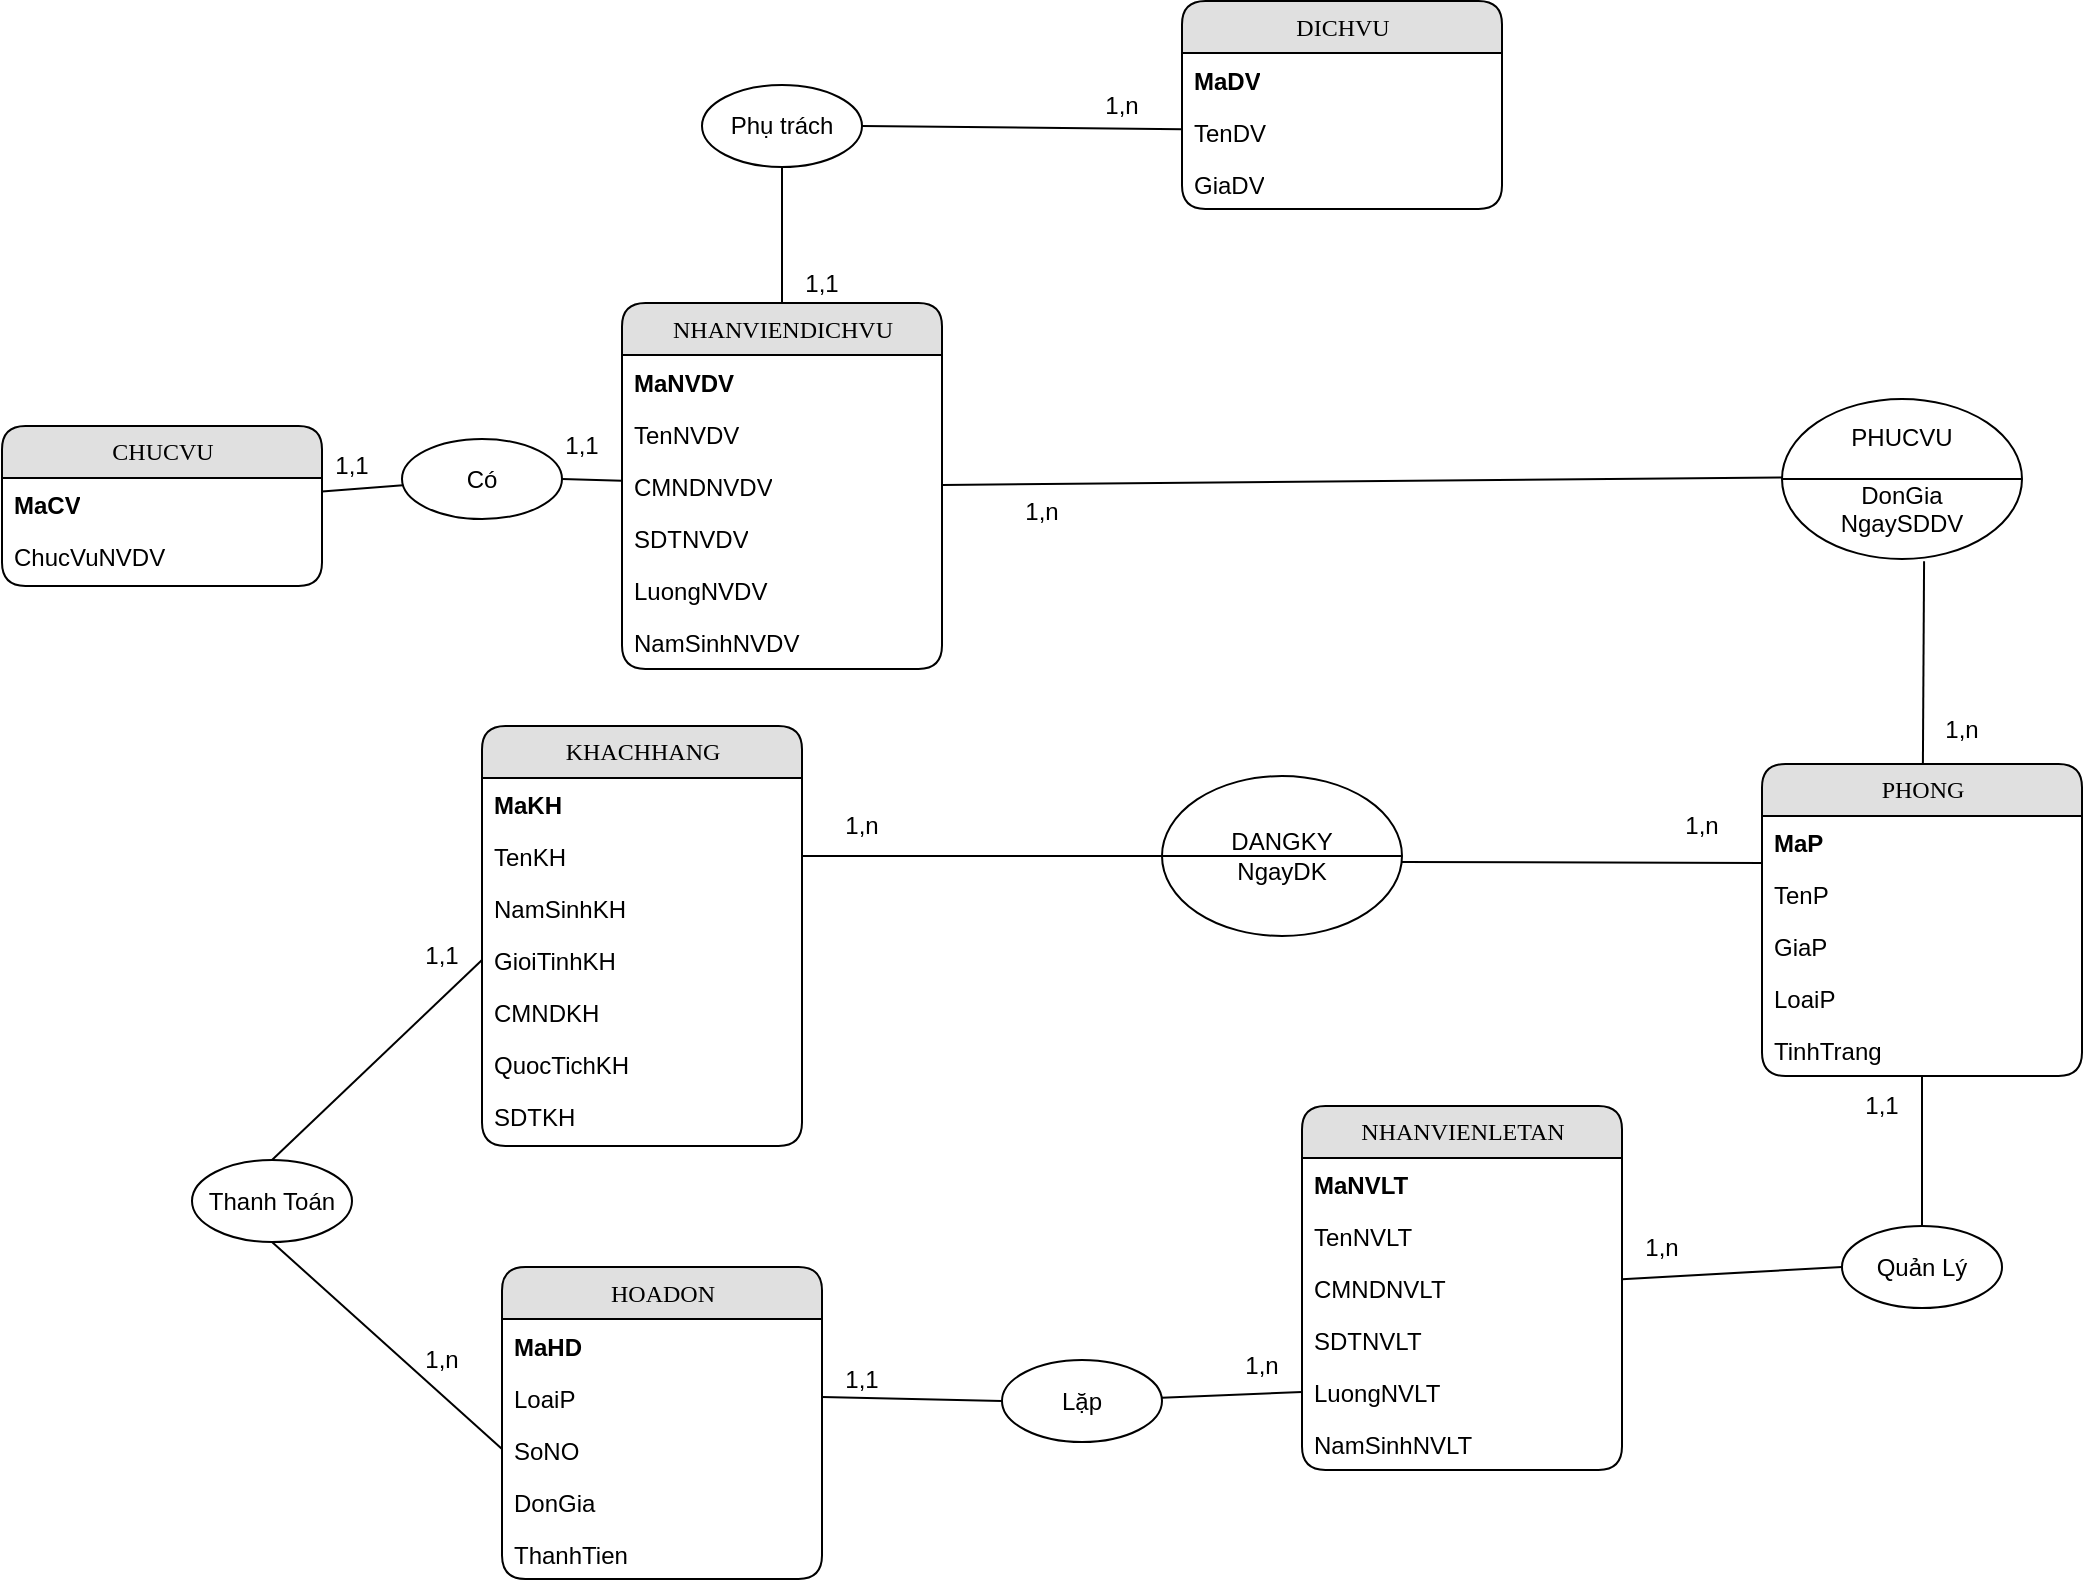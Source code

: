 <mxfile version="12.1.9" type="device" pages="1"><diagram name="Page-1" id="b520641d-4fe3-3701-9064-5fc419738815"><mxGraphModel dx="1422" dy="1595" grid="1" gridSize="10" guides="1" tooltips="1" connect="1" arrows="1" fold="1" page="1" pageScale="1" pageWidth="1100" pageHeight="850" background="#ffffff" math="0" shadow="0"><root><mxCell id="0"/><mxCell id="1" parent="0"/><mxCell id="21ea969265ad0168-6" value="KHACHHANG" style="swimlane;html=1;fontStyle=0;childLayout=stackLayout;horizontal=1;startSize=26;fillColor=#e0e0e0;horizontalStack=0;resizeParent=1;resizeLast=0;collapsible=1;marginBottom=0;swimlaneFillColor=#ffffff;align=center;rounded=1;shadow=0;comic=0;labelBackgroundColor=none;strokeColor=#000000;strokeWidth=1;fontFamily=Verdana;fontSize=12;fontColor=#000000;" parent="1" vertex="1"><mxGeometry x="250" y="-450" width="160" height="210" as="geometry"/></mxCell><mxCell id="21ea969265ad0168-7" value="&lt;b&gt;MaKH&lt;/b&gt;" style="text;html=1;strokeColor=none;fillColor=none;spacingLeft=4;spacingRight=4;whiteSpace=wrap;overflow=hidden;rotatable=0;points=[[0,0.5],[1,0.5]];portConstraint=eastwest;" parent="21ea969265ad0168-6" vertex="1"><mxGeometry y="26" width="160" height="26" as="geometry"/></mxCell><mxCell id="21ea969265ad0168-8" value="TenKH" style="text;html=1;strokeColor=none;fillColor=none;spacingLeft=4;spacingRight=4;whiteSpace=wrap;overflow=hidden;rotatable=0;points=[[0,0.5],[1,0.5]];portConstraint=eastwest;" parent="21ea969265ad0168-6" vertex="1"><mxGeometry y="52" width="160" height="26" as="geometry"/></mxCell><mxCell id="21ea969265ad0168-9" value="NamSinhKH" style="text;html=1;strokeColor=none;fillColor=none;spacingLeft=4;spacingRight=4;whiteSpace=wrap;overflow=hidden;rotatable=0;points=[[0,0.5],[1,0.5]];portConstraint=eastwest;" parent="21ea969265ad0168-6" vertex="1"><mxGeometry y="78" width="160" height="26" as="geometry"/></mxCell><mxCell id="3w41b397-3ackV4-81of-1" value="GioiTinhKH" style="text;html=1;strokeColor=none;fillColor=none;spacingLeft=4;spacingRight=4;whiteSpace=wrap;overflow=hidden;rotatable=0;points=[[0,0.5],[1,0.5]];portConstraint=eastwest;" vertex="1" parent="21ea969265ad0168-6"><mxGeometry y="104" width="160" height="26" as="geometry"/></mxCell><mxCell id="3w41b397-3ackV4-81of-2" value="CMNDKH" style="text;html=1;strokeColor=none;fillColor=none;spacingLeft=4;spacingRight=4;whiteSpace=wrap;overflow=hidden;rotatable=0;points=[[0,0.5],[1,0.5]];portConstraint=eastwest;" vertex="1" parent="21ea969265ad0168-6"><mxGeometry y="130" width="160" height="26" as="geometry"/></mxCell><mxCell id="3w41b397-3ackV4-81of-3" value="QuocTichKH" style="text;html=1;strokeColor=none;fillColor=none;spacingLeft=4;spacingRight=4;whiteSpace=wrap;overflow=hidden;rotatable=0;points=[[0,0.5],[1,0.5]];portConstraint=eastwest;" vertex="1" parent="21ea969265ad0168-6"><mxGeometry y="156" width="160" height="26" as="geometry"/></mxCell><mxCell id="3w41b397-3ackV4-81of-4" value="SDTKH" style="text;html=1;strokeColor=none;fillColor=none;spacingLeft=4;spacingRight=4;whiteSpace=wrap;overflow=hidden;rotatable=0;points=[[0,0.5],[1,0.5]];portConstraint=eastwest;" vertex="1" parent="21ea969265ad0168-6"><mxGeometry y="182" width="160" height="26" as="geometry"/></mxCell><mxCell id="3w41b397-3ackV4-81of-7" value="NHANVIENLETAN" style="swimlane;html=1;fontStyle=0;childLayout=stackLayout;horizontal=1;startSize=26;fillColor=#e0e0e0;horizontalStack=0;resizeParent=1;resizeLast=0;collapsible=1;marginBottom=0;swimlaneFillColor=#ffffff;align=center;rounded=1;shadow=0;comic=0;labelBackgroundColor=none;strokeColor=#000000;strokeWidth=1;fontFamily=Verdana;fontSize=12;fontColor=#000000;" vertex="1" parent="1"><mxGeometry x="660" y="-260" width="160" height="182" as="geometry"/></mxCell><mxCell id="3w41b397-3ackV4-81of-8" value="&lt;b&gt;MaNVLT&lt;/b&gt;" style="text;html=1;strokeColor=none;fillColor=none;spacingLeft=4;spacingRight=4;whiteSpace=wrap;overflow=hidden;rotatable=0;points=[[0,0.5],[1,0.5]];portConstraint=eastwest;" vertex="1" parent="3w41b397-3ackV4-81of-7"><mxGeometry y="26" width="160" height="26" as="geometry"/></mxCell><mxCell id="3w41b397-3ackV4-81of-9" value="TenNVLT" style="text;html=1;strokeColor=none;fillColor=none;spacingLeft=4;spacingRight=4;whiteSpace=wrap;overflow=hidden;rotatable=0;points=[[0,0.5],[1,0.5]];portConstraint=eastwest;" vertex="1" parent="3w41b397-3ackV4-81of-7"><mxGeometry y="52" width="160" height="26" as="geometry"/></mxCell><mxCell id="3w41b397-3ackV4-81of-10" value="CMNDNVLT" style="text;html=1;strokeColor=none;fillColor=none;spacingLeft=4;spacingRight=4;whiteSpace=wrap;overflow=hidden;rotatable=0;points=[[0,0.5],[1,0.5]];portConstraint=eastwest;" vertex="1" parent="3w41b397-3ackV4-81of-7"><mxGeometry y="78" width="160" height="26" as="geometry"/></mxCell><mxCell id="3w41b397-3ackV4-81of-11" value="SDTNVLT" style="text;html=1;strokeColor=none;fillColor=none;spacingLeft=4;spacingRight=4;whiteSpace=wrap;overflow=hidden;rotatable=0;points=[[0,0.5],[1,0.5]];portConstraint=eastwest;" vertex="1" parent="3w41b397-3ackV4-81of-7"><mxGeometry y="104" width="160" height="26" as="geometry"/></mxCell><mxCell id="3w41b397-3ackV4-81of-12" value="LuongNVLT" style="text;html=1;strokeColor=none;fillColor=none;spacingLeft=4;spacingRight=4;whiteSpace=wrap;overflow=hidden;rotatable=0;points=[[0,0.5],[1,0.5]];portConstraint=eastwest;" vertex="1" parent="3w41b397-3ackV4-81of-7"><mxGeometry y="130" width="160" height="26" as="geometry"/></mxCell><mxCell id="3w41b397-3ackV4-81of-13" value="NamSinhNVLT" style="text;html=1;strokeColor=none;fillColor=none;spacingLeft=4;spacingRight=4;whiteSpace=wrap;overflow=hidden;rotatable=0;points=[[0,0.5],[1,0.5]];portConstraint=eastwest;" vertex="1" parent="3w41b397-3ackV4-81of-7"><mxGeometry y="156" width="160" height="26" as="geometry"/></mxCell><mxCell id="3w41b397-3ackV4-81of-22" value="PHONG" style="swimlane;html=1;fontStyle=0;childLayout=stackLayout;horizontal=1;startSize=26;fillColor=#e0e0e0;horizontalStack=0;resizeParent=1;resizeLast=0;collapsible=1;marginBottom=0;swimlaneFillColor=#ffffff;align=center;rounded=1;shadow=0;comic=0;labelBackgroundColor=none;strokeColor=#000000;strokeWidth=1;fontFamily=Verdana;fontSize=12;fontColor=#000000;" vertex="1" parent="1"><mxGeometry x="890" y="-431" width="160" height="156" as="geometry"/></mxCell><mxCell id="3w41b397-3ackV4-81of-23" value="&lt;b&gt;MaP&lt;/b&gt;" style="text;html=1;strokeColor=none;fillColor=none;spacingLeft=4;spacingRight=4;whiteSpace=wrap;overflow=hidden;rotatable=0;points=[[0,0.5],[1,0.5]];portConstraint=eastwest;" vertex="1" parent="3w41b397-3ackV4-81of-22"><mxGeometry y="26" width="160" height="26" as="geometry"/></mxCell><mxCell id="3w41b397-3ackV4-81of-24" value="TenP" style="text;html=1;strokeColor=none;fillColor=none;spacingLeft=4;spacingRight=4;whiteSpace=wrap;overflow=hidden;rotatable=0;points=[[0,0.5],[1,0.5]];portConstraint=eastwest;" vertex="1" parent="3w41b397-3ackV4-81of-22"><mxGeometry y="52" width="160" height="26" as="geometry"/></mxCell><mxCell id="3w41b397-3ackV4-81of-25" value="GiaP" style="text;html=1;strokeColor=none;fillColor=none;spacingLeft=4;spacingRight=4;whiteSpace=wrap;overflow=hidden;rotatable=0;points=[[0,0.5],[1,0.5]];portConstraint=eastwest;" vertex="1" parent="3w41b397-3ackV4-81of-22"><mxGeometry y="78" width="160" height="26" as="geometry"/></mxCell><mxCell id="3w41b397-3ackV4-81of-26" value="LoaiP" style="text;html=1;strokeColor=none;fillColor=none;spacingLeft=4;spacingRight=4;whiteSpace=wrap;overflow=hidden;rotatable=0;points=[[0,0.5],[1,0.5]];portConstraint=eastwest;" vertex="1" parent="3w41b397-3ackV4-81of-22"><mxGeometry y="104" width="160" height="26" as="geometry"/></mxCell><mxCell id="3w41b397-3ackV4-81of-27" value="TinhTrang" style="text;html=1;strokeColor=none;fillColor=none;spacingLeft=4;spacingRight=4;whiteSpace=wrap;overflow=hidden;rotatable=0;points=[[0,0.5],[1,0.5]];portConstraint=eastwest;" vertex="1" parent="3w41b397-3ackV4-81of-22"><mxGeometry y="130" width="160" height="26" as="geometry"/></mxCell><mxCell id="3w41b397-3ackV4-81of-29" value="HOADON" style="swimlane;html=1;fontStyle=0;childLayout=stackLayout;horizontal=1;startSize=26;fillColor=#e0e0e0;horizontalStack=0;resizeParent=1;resizeLast=0;collapsible=1;marginBottom=0;swimlaneFillColor=#ffffff;align=center;rounded=1;shadow=0;comic=0;labelBackgroundColor=none;strokeColor=#000000;strokeWidth=1;fontFamily=Verdana;fontSize=12;fontColor=#000000;" vertex="1" parent="1"><mxGeometry x="260" y="-179.5" width="160" height="156" as="geometry"/></mxCell><mxCell id="3w41b397-3ackV4-81of-30" value="&lt;b&gt;MaHD&lt;/b&gt;" style="text;html=1;strokeColor=none;fillColor=none;spacingLeft=4;spacingRight=4;whiteSpace=wrap;overflow=hidden;rotatable=0;points=[[0,0.5],[1,0.5]];portConstraint=eastwest;" vertex="1" parent="3w41b397-3ackV4-81of-29"><mxGeometry y="26" width="160" height="26" as="geometry"/></mxCell><mxCell id="3w41b397-3ackV4-81of-31" value="LoaiP" style="text;html=1;strokeColor=none;fillColor=none;spacingLeft=4;spacingRight=4;whiteSpace=wrap;overflow=hidden;rotatable=0;points=[[0,0.5],[1,0.5]];portConstraint=eastwest;" vertex="1" parent="3w41b397-3ackV4-81of-29"><mxGeometry y="52" width="160" height="26" as="geometry"/></mxCell><mxCell id="3w41b397-3ackV4-81of-32" value="SoNO" style="text;html=1;strokeColor=none;fillColor=none;spacingLeft=4;spacingRight=4;whiteSpace=wrap;overflow=hidden;rotatable=0;points=[[0,0.5],[1,0.5]];portConstraint=eastwest;" vertex="1" parent="3w41b397-3ackV4-81of-29"><mxGeometry y="78" width="160" height="26" as="geometry"/></mxCell><mxCell id="3w41b397-3ackV4-81of-33" value="DonGia" style="text;html=1;strokeColor=none;fillColor=none;spacingLeft=4;spacingRight=4;whiteSpace=wrap;overflow=hidden;rotatable=0;points=[[0,0.5],[1,0.5]];portConstraint=eastwest;" vertex="1" parent="3w41b397-3ackV4-81of-29"><mxGeometry y="104" width="160" height="26" as="geometry"/></mxCell><mxCell id="3w41b397-3ackV4-81of-34" value="ThanhTien" style="text;html=1;strokeColor=none;fillColor=none;spacingLeft=4;spacingRight=4;whiteSpace=wrap;overflow=hidden;rotatable=0;points=[[0,0.5],[1,0.5]];portConstraint=eastwest;" vertex="1" parent="3w41b397-3ackV4-81of-29"><mxGeometry y="130" width="160" height="26" as="geometry"/></mxCell><mxCell id="3w41b397-3ackV4-81of-35" value="DICHVU" style="swimlane;html=1;fontStyle=0;childLayout=stackLayout;horizontal=1;startSize=26;fillColor=#e0e0e0;horizontalStack=0;resizeParent=1;resizeLast=0;collapsible=1;marginBottom=0;swimlaneFillColor=#ffffff;align=center;rounded=1;shadow=0;comic=0;labelBackgroundColor=none;strokeColor=#000000;strokeWidth=1;fontFamily=Verdana;fontSize=12;fontColor=#000000;" vertex="1" parent="1"><mxGeometry x="600" y="-812.5" width="160" height="104" as="geometry"/></mxCell><mxCell id="3w41b397-3ackV4-81of-36" value="&lt;b&gt;MaDV&lt;/b&gt;" style="text;html=1;strokeColor=none;fillColor=none;spacingLeft=4;spacingRight=4;whiteSpace=wrap;overflow=hidden;rotatable=0;points=[[0,0.5],[1,0.5]];portConstraint=eastwest;" vertex="1" parent="3w41b397-3ackV4-81of-35"><mxGeometry y="26" width="160" height="26" as="geometry"/></mxCell><mxCell id="3w41b397-3ackV4-81of-37" value="TenDV" style="text;html=1;strokeColor=none;fillColor=none;spacingLeft=4;spacingRight=4;whiteSpace=wrap;overflow=hidden;rotatable=0;points=[[0,0.5],[1,0.5]];portConstraint=eastwest;" vertex="1" parent="3w41b397-3ackV4-81of-35"><mxGeometry y="52" width="160" height="26" as="geometry"/></mxCell><mxCell id="3w41b397-3ackV4-81of-38" value="GiaDV" style="text;html=1;strokeColor=none;fillColor=none;spacingLeft=4;spacingRight=4;whiteSpace=wrap;overflow=hidden;rotatable=0;points=[[0,0.5],[1,0.5]];portConstraint=eastwest;" vertex="1" parent="3w41b397-3ackV4-81of-35"><mxGeometry y="78" width="160" height="26" as="geometry"/></mxCell><mxCell id="3w41b397-3ackV4-81of-55" value="NHANVIENDICHVU" style="swimlane;html=1;fontStyle=0;childLayout=stackLayout;horizontal=1;startSize=26;fillColor=#e0e0e0;horizontalStack=0;resizeParent=1;resizeLast=0;collapsible=1;marginBottom=0;swimlaneFillColor=#ffffff;align=center;rounded=1;shadow=0;comic=0;labelBackgroundColor=none;strokeColor=#000000;strokeWidth=1;fontFamily=Verdana;fontSize=12;fontColor=#000000;" vertex="1" parent="1"><mxGeometry x="320" y="-661.5" width="160" height="183" as="geometry"/></mxCell><mxCell id="3w41b397-3ackV4-81of-56" value="&lt;b&gt;MaNVDV&lt;/b&gt;" style="text;html=1;strokeColor=none;fillColor=none;spacingLeft=4;spacingRight=4;whiteSpace=wrap;overflow=hidden;rotatable=0;points=[[0,0.5],[1,0.5]];portConstraint=eastwest;" vertex="1" parent="3w41b397-3ackV4-81of-55"><mxGeometry y="26" width="160" height="26" as="geometry"/></mxCell><mxCell id="3w41b397-3ackV4-81of-57" value="TenNVDV" style="text;html=1;strokeColor=none;fillColor=none;spacingLeft=4;spacingRight=4;whiteSpace=wrap;overflow=hidden;rotatable=0;points=[[0,0.5],[1,0.5]];portConstraint=eastwest;" vertex="1" parent="3w41b397-3ackV4-81of-55"><mxGeometry y="52" width="160" height="26" as="geometry"/></mxCell><mxCell id="3w41b397-3ackV4-81of-58" value="CMNDNVDV" style="text;html=1;strokeColor=none;fillColor=none;spacingLeft=4;spacingRight=4;whiteSpace=wrap;overflow=hidden;rotatable=0;points=[[0,0.5],[1,0.5]];portConstraint=eastwest;" vertex="1" parent="3w41b397-3ackV4-81of-55"><mxGeometry y="78" width="160" height="26" as="geometry"/></mxCell><mxCell id="3w41b397-3ackV4-81of-59" value="SDTNVDV" style="text;html=1;strokeColor=none;fillColor=none;spacingLeft=4;spacingRight=4;whiteSpace=wrap;overflow=hidden;rotatable=0;points=[[0,0.5],[1,0.5]];portConstraint=eastwest;" vertex="1" parent="3w41b397-3ackV4-81of-55"><mxGeometry y="104" width="160" height="26" as="geometry"/></mxCell><mxCell id="3w41b397-3ackV4-81of-60" value="LuongNVDV" style="text;html=1;strokeColor=none;fillColor=none;spacingLeft=4;spacingRight=4;whiteSpace=wrap;overflow=hidden;rotatable=0;points=[[0,0.5],[1,0.5]];portConstraint=eastwest;" vertex="1" parent="3w41b397-3ackV4-81of-55"><mxGeometry y="130" width="160" height="26" as="geometry"/></mxCell><mxCell id="3w41b397-3ackV4-81of-61" value="NamSinhNVDV" style="text;html=1;strokeColor=none;fillColor=none;spacingLeft=4;spacingRight=4;whiteSpace=wrap;overflow=hidden;rotatable=0;points=[[0,0.5],[1,0.5]];portConstraint=eastwest;" vertex="1" parent="3w41b397-3ackV4-81of-55"><mxGeometry y="156" width="160" height="26" as="geometry"/></mxCell><mxCell id="3w41b397-3ackV4-81of-82" value="CHUCVU" style="swimlane;html=1;fontStyle=0;childLayout=stackLayout;horizontal=1;startSize=26;fillColor=#e0e0e0;horizontalStack=0;resizeParent=1;resizeLast=0;collapsible=1;marginBottom=0;swimlaneFillColor=#ffffff;align=center;rounded=1;shadow=0;comic=0;labelBackgroundColor=none;strokeColor=#000000;strokeWidth=1;fontFamily=Verdana;fontSize=12;fontColor=#000000;" vertex="1" parent="1"><mxGeometry x="10" y="-600" width="160" height="80" as="geometry"/></mxCell><mxCell id="3w41b397-3ackV4-81of-85" value="&lt;b&gt;MaCV&lt;/b&gt;" style="text;html=1;strokeColor=none;fillColor=none;spacingLeft=4;spacingRight=4;whiteSpace=wrap;overflow=hidden;rotatable=0;points=[[0,0.5],[1,0.5]];portConstraint=eastwest;" vertex="1" parent="3w41b397-3ackV4-81of-82"><mxGeometry y="26" width="160" height="26" as="geometry"/></mxCell><mxCell id="3w41b397-3ackV4-81of-221" value="ChucVuNVDV" style="text;html=1;strokeColor=none;fillColor=none;spacingLeft=4;spacingRight=4;whiteSpace=wrap;overflow=hidden;rotatable=0;points=[[0,0.5],[1,0.5]];portConstraint=eastwest;" vertex="1" parent="3w41b397-3ackV4-81of-82"><mxGeometry y="52" width="160" height="26" as="geometry"/></mxCell><mxCell id="3w41b397-3ackV4-81of-123" value="Phụ trách" style="ellipse;whiteSpace=wrap;html=1;rounded=1;shadow=0;comic=0;strokeWidth=1;" vertex="1" parent="1"><mxGeometry x="360" y="-770.5" width="80" height="41" as="geometry"/></mxCell><mxCell id="3w41b397-3ackV4-81of-124" value="" style="endArrow=none;html=1;entryX=0.5;entryY=0;entryDx=0;entryDy=0;exitX=0.5;exitY=1;exitDx=0;exitDy=0;" edge="1" parent="1" source="3w41b397-3ackV4-81of-123" target="3w41b397-3ackV4-81of-55"><mxGeometry width="50" height="50" relative="1" as="geometry"><mxPoint x="30" y="-60" as="sourcePoint"/><mxPoint x="80" y="-110" as="targetPoint"/></mxGeometry></mxCell><mxCell id="3w41b397-3ackV4-81of-125" value="1,1" style="text;html=1;strokeColor=none;fillColor=none;align=center;verticalAlign=middle;whiteSpace=wrap;rounded=0;shadow=0;comic=0;" vertex="1" parent="1"><mxGeometry x="400" y="-681.5" width="40" height="20" as="geometry"/></mxCell><mxCell id="3w41b397-3ackV4-81of-126" value="1,n" style="text;html=1;strokeColor=none;fillColor=none;align=center;verticalAlign=middle;whiteSpace=wrap;rounded=0;shadow=0;comic=0;" vertex="1" parent="1"><mxGeometry x="550" y="-770.5" width="40" height="20" as="geometry"/></mxCell><mxCell id="3w41b397-3ackV4-81of-127" value="" style="endArrow=none;html=1;exitX=1;exitY=0.5;exitDx=0;exitDy=0;" edge="1" parent="1" source="3w41b397-3ackV4-81of-123" target="3w41b397-3ackV4-81of-37"><mxGeometry width="50" height="50" relative="1" as="geometry"><mxPoint x="10" y="-40" as="sourcePoint"/><mxPoint x="60" y="-90" as="targetPoint"/></mxGeometry></mxCell><mxCell id="3w41b397-3ackV4-81of-128" value="Có" style="ellipse;whiteSpace=wrap;html=1;rounded=1;shadow=0;comic=0;strokeWidth=1;" vertex="1" parent="1"><mxGeometry x="210" y="-593.5" width="80" height="40" as="geometry"/></mxCell><mxCell id="3w41b397-3ackV4-81of-129" value="" style="endArrow=none;html=1;" edge="1" parent="1" source="3w41b397-3ackV4-81of-85" target="3w41b397-3ackV4-81of-128"><mxGeometry width="50" height="50" relative="1" as="geometry"><mxPoint x="10" y="-60" as="sourcePoint"/><mxPoint x="60" y="-110" as="targetPoint"/></mxGeometry></mxCell><mxCell id="3w41b397-3ackV4-81of-130" value="" style="endArrow=none;html=1;exitX=1;exitY=0.5;exitDx=0;exitDy=0;" edge="1" parent="1" source="3w41b397-3ackV4-81of-128" target="3w41b397-3ackV4-81of-58"><mxGeometry width="50" height="50" relative="1" as="geometry"><mxPoint x="20" y="-50" as="sourcePoint"/><mxPoint x="70" y="-100" as="targetPoint"/></mxGeometry></mxCell><mxCell id="3w41b397-3ackV4-81of-131" value="1,1" style="text;html=1;strokeColor=none;fillColor=none;align=center;verticalAlign=middle;whiteSpace=wrap;rounded=0;shadow=0;comic=0;" vertex="1" parent="1"><mxGeometry x="280" y="-600" width="40" height="20" as="geometry"/></mxCell><mxCell id="3w41b397-3ackV4-81of-132" value="1,1" style="text;html=1;strokeColor=none;fillColor=none;align=center;verticalAlign=middle;whiteSpace=wrap;rounded=0;shadow=0;comic=0;" vertex="1" parent="1"><mxGeometry x="165" y="-590" width="40" height="20" as="geometry"/></mxCell><mxCell id="3w41b397-3ackV4-81of-133" value="" style="endArrow=none;html=1;entryX=1;entryY=0.5;entryDx=0;entryDy=0;" edge="1" parent="1" target="3w41b397-3ackV4-81of-58"><mxGeometry width="50" height="50" relative="1" as="geometry"><mxPoint x="900" y="-574.28" as="sourcePoint"/><mxPoint x="497" y="-565" as="targetPoint"/></mxGeometry></mxCell><mxCell id="3w41b397-3ackV4-81of-134" value="" style="endArrow=none;html=1;exitX=0.444;exitY=1.033;exitDx=0;exitDy=0;exitPerimeter=0;" edge="1" parent="1" target="3w41b397-3ackV4-81of-22"><mxGeometry width="50" height="50" relative="1" as="geometry"><mxPoint x="971.04" y="-532.36" as="sourcePoint"/><mxPoint x="640" y="-460" as="targetPoint"/></mxGeometry></mxCell><mxCell id="3w41b397-3ackV4-81of-135" value="1,n" style="text;html=1;strokeColor=none;fillColor=none;align=center;verticalAlign=middle;whiteSpace=wrap;rounded=0;shadow=0;comic=0;" vertex="1" parent="1"><mxGeometry x="970" y="-458" width="40" height="20" as="geometry"/></mxCell><mxCell id="3w41b397-3ackV4-81of-136" value="1,n" style="text;html=1;strokeColor=none;fillColor=none;align=center;verticalAlign=middle;whiteSpace=wrap;rounded=0;shadow=0;comic=0;" vertex="1" parent="1"><mxGeometry x="510" y="-567" width="40" height="20" as="geometry"/></mxCell><mxCell id="3w41b397-3ackV4-81of-137" value="" style="endArrow=none;html=1;entryX=1;entryY=0.5;entryDx=0;entryDy=0;" edge="1" parent="1" target="21ea969265ad0168-8"><mxGeometry width="50" height="50" relative="1" as="geometry"><mxPoint x="590" y="-385" as="sourcePoint"/><mxPoint x="60" y="-110" as="targetPoint"/></mxGeometry></mxCell><mxCell id="3w41b397-3ackV4-81of-139" value="" style="endArrow=none;html=1;exitX=0;exitY=0.904;exitDx=0;exitDy=0;exitPerimeter=0;" edge="1" parent="1" source="3w41b397-3ackV4-81of-23"><mxGeometry width="50" height="50" relative="1" as="geometry"><mxPoint x="10" y="-60" as="sourcePoint"/><mxPoint x="710" y="-382" as="targetPoint"/></mxGeometry></mxCell><mxCell id="3w41b397-3ackV4-81of-143" value="1,n" style="text;html=1;strokeColor=none;fillColor=none;align=center;verticalAlign=middle;whiteSpace=wrap;rounded=0;shadow=0;comic=0;" vertex="1" parent="1"><mxGeometry x="420" y="-410" width="40" height="20" as="geometry"/></mxCell><mxCell id="3w41b397-3ackV4-81of-144" value="1,n" style="text;html=1;strokeColor=none;fillColor=none;align=center;verticalAlign=middle;whiteSpace=wrap;rounded=0;shadow=0;comic=0;" vertex="1" parent="1"><mxGeometry x="840" y="-410" width="40" height="20" as="geometry"/></mxCell><mxCell id="3w41b397-3ackV4-81of-155" value="Quản Lý" style="ellipse;whiteSpace=wrap;html=1;rounded=1;shadow=0;comic=0;strokeWidth=1;" vertex="1" parent="1"><mxGeometry x="930" y="-200" width="80" height="41" as="geometry"/></mxCell><mxCell id="3w41b397-3ackV4-81of-156" value="" style="endArrow=none;html=1;entryX=0;entryY=0.5;entryDx=0;entryDy=0;" edge="1" parent="1" source="3w41b397-3ackV4-81of-10" target="3w41b397-3ackV4-81of-155"><mxGeometry width="50" height="50" relative="1" as="geometry"><mxPoint x="10" y="60" as="sourcePoint"/><mxPoint x="60" y="10" as="targetPoint"/></mxGeometry></mxCell><mxCell id="3w41b397-3ackV4-81of-157" value="" style="endArrow=none;html=1;" edge="1" parent="1" source="3w41b397-3ackV4-81of-27" target="3w41b397-3ackV4-81of-155"><mxGeometry width="50" height="50" relative="1" as="geometry"><mxPoint x="820" y="-180.706" as="sourcePoint"/><mxPoint x="910" y="-177" as="targetPoint"/></mxGeometry></mxCell><mxCell id="3w41b397-3ackV4-81of-158" value="Lặp" style="ellipse;whiteSpace=wrap;html=1;rounded=1;shadow=0;comic=0;strokeWidth=1;" vertex="1" parent="1"><mxGeometry x="510" y="-133" width="80" height="41" as="geometry"/></mxCell><mxCell id="3w41b397-3ackV4-81of-159" value="" style="endArrow=none;html=1;exitX=0;exitY=0.5;exitDx=0;exitDy=0;" edge="1" parent="1" source="3w41b397-3ackV4-81of-12" target="3w41b397-3ackV4-81of-158"><mxGeometry width="50" height="50" relative="1" as="geometry"><mxPoint x="660" y="-184" as="sourcePoint"/><mxPoint x="569.26" y="-193.574" as="targetPoint"/></mxGeometry></mxCell><mxCell id="3w41b397-3ackV4-81of-160" value="" style="endArrow=none;html=1;exitX=0;exitY=0.5;exitDx=0;exitDy=0;entryX=1;entryY=0.5;entryDx=0;entryDy=0;" edge="1" parent="1" source="3w41b397-3ackV4-81of-158" target="3w41b397-3ackV4-81of-31"><mxGeometry width="50" height="50" relative="1" as="geometry"><mxPoint x="660" y="-132" as="sourcePoint"/><mxPoint x="594.813" y="-112.596" as="targetPoint"/></mxGeometry></mxCell><mxCell id="3w41b397-3ackV4-81of-161" value="Thanh Toán" style="ellipse;whiteSpace=wrap;html=1;rounded=1;shadow=0;comic=0;strokeWidth=1;" vertex="1" parent="1"><mxGeometry x="105" y="-233" width="80" height="41" as="geometry"/></mxCell><mxCell id="3w41b397-3ackV4-81of-162" value="" style="endArrow=none;html=1;entryX=0;entryY=0.5;entryDx=0;entryDy=0;exitX=0.5;exitY=0;exitDx=0;exitDy=0;" edge="1" parent="1" source="3w41b397-3ackV4-81of-161" target="3w41b397-3ackV4-81of-1"><mxGeometry width="50" height="50" relative="1" as="geometry"><mxPoint x="10" y="50" as="sourcePoint"/><mxPoint x="60" as="targetPoint"/></mxGeometry></mxCell><mxCell id="3w41b397-3ackV4-81of-163" value="" style="endArrow=none;html=1;entryX=0;entryY=0.5;entryDx=0;entryDy=0;exitX=0.5;exitY=1;exitDx=0;exitDy=0;" edge="1" parent="1" source="3w41b397-3ackV4-81of-161" target="3w41b397-3ackV4-81of-32"><mxGeometry width="50" height="50" relative="1" as="geometry"><mxPoint x="155" y="-223" as="sourcePoint"/><mxPoint x="260" y="-323" as="targetPoint"/></mxGeometry></mxCell><mxCell id="3w41b397-3ackV4-81of-164" value="1,1" style="text;html=1;strokeColor=none;fillColor=none;align=center;verticalAlign=middle;whiteSpace=wrap;rounded=0;shadow=0;comic=0;" vertex="1" parent="1"><mxGeometry x="210" y="-345" width="40" height="20" as="geometry"/></mxCell><mxCell id="3w41b397-3ackV4-81of-165" value="1,n" style="text;html=1;strokeColor=none;fillColor=none;align=center;verticalAlign=middle;whiteSpace=wrap;rounded=0;shadow=0;comic=0;" vertex="1" parent="1"><mxGeometry x="210" y="-143" width="40" height="20" as="geometry"/></mxCell><mxCell id="3w41b397-3ackV4-81of-166" value="1,n" style="text;html=1;strokeColor=none;fillColor=none;align=center;verticalAlign=middle;whiteSpace=wrap;rounded=0;shadow=0;comic=0;" vertex="1" parent="1"><mxGeometry x="620" y="-140" width="40" height="20" as="geometry"/></mxCell><mxCell id="3w41b397-3ackV4-81of-168" value="1,1" style="text;html=1;strokeColor=none;fillColor=none;align=center;verticalAlign=middle;whiteSpace=wrap;rounded=0;shadow=0;comic=0;" vertex="1" parent="1"><mxGeometry x="420" y="-133" width="40" height="20" as="geometry"/></mxCell><mxCell id="3w41b397-3ackV4-81of-169" value="1,n" style="text;html=1;strokeColor=none;fillColor=none;align=center;verticalAlign=middle;whiteSpace=wrap;rounded=0;shadow=0;comic=0;" vertex="1" parent="1"><mxGeometry x="820" y="-199.5" width="40" height="20" as="geometry"/></mxCell><mxCell id="3w41b397-3ackV4-81of-170" value="1,1" style="text;html=1;strokeColor=none;fillColor=none;align=center;verticalAlign=middle;whiteSpace=wrap;rounded=0;shadow=0;comic=0;" vertex="1" parent="1"><mxGeometry x="930" y="-270" width="40" height="20" as="geometry"/></mxCell><mxCell id="3w41b397-3ackV4-81of-222" value="DANGKY&lt;br&gt;NgayDK" style="ellipse;whiteSpace=wrap;html=1;rounded=1;shadow=0;comic=0;strokeWidth=1;" vertex="1" parent="1"><mxGeometry x="590" y="-425" width="120" height="80" as="geometry"/></mxCell><mxCell id="3w41b397-3ackV4-81of-223" value="" style="endArrow=none;html=1;entryX=1;entryY=0.5;entryDx=0;entryDy=0;exitX=0;exitY=0.5;exitDx=0;exitDy=0;" edge="1" parent="1" source="3w41b397-3ackV4-81of-222" target="3w41b397-3ackV4-81of-222"><mxGeometry width="50" height="50" relative="1" as="geometry"><mxPoint x="10" y="50" as="sourcePoint"/><mxPoint x="60" as="targetPoint"/></mxGeometry></mxCell><mxCell id="3w41b397-3ackV4-81of-224" value="PHUCVU&lt;br&gt;&lt;br&gt;DonGia&lt;br&gt;NgaySDDV" style="ellipse;whiteSpace=wrap;html=1;rounded=1;shadow=0;comic=0;strokeWidth=1;" vertex="1" parent="1"><mxGeometry x="900" y="-613.5" width="120" height="80" as="geometry"/></mxCell><mxCell id="3w41b397-3ackV4-81of-225" value="" style="endArrow=none;html=1;entryX=1;entryY=0.5;entryDx=0;entryDy=0;exitX=0;exitY=0.5;exitDx=0;exitDy=0;" edge="1" parent="1" source="3w41b397-3ackV4-81of-224" target="3w41b397-3ackV4-81of-224"><mxGeometry width="50" height="50" relative="1" as="geometry"><mxPoint x="680" y="-611.5" as="sourcePoint"/><mxPoint x="730" y="-661.5" as="targetPoint"/></mxGeometry></mxCell></root></mxGraphModel></diagram></mxfile>